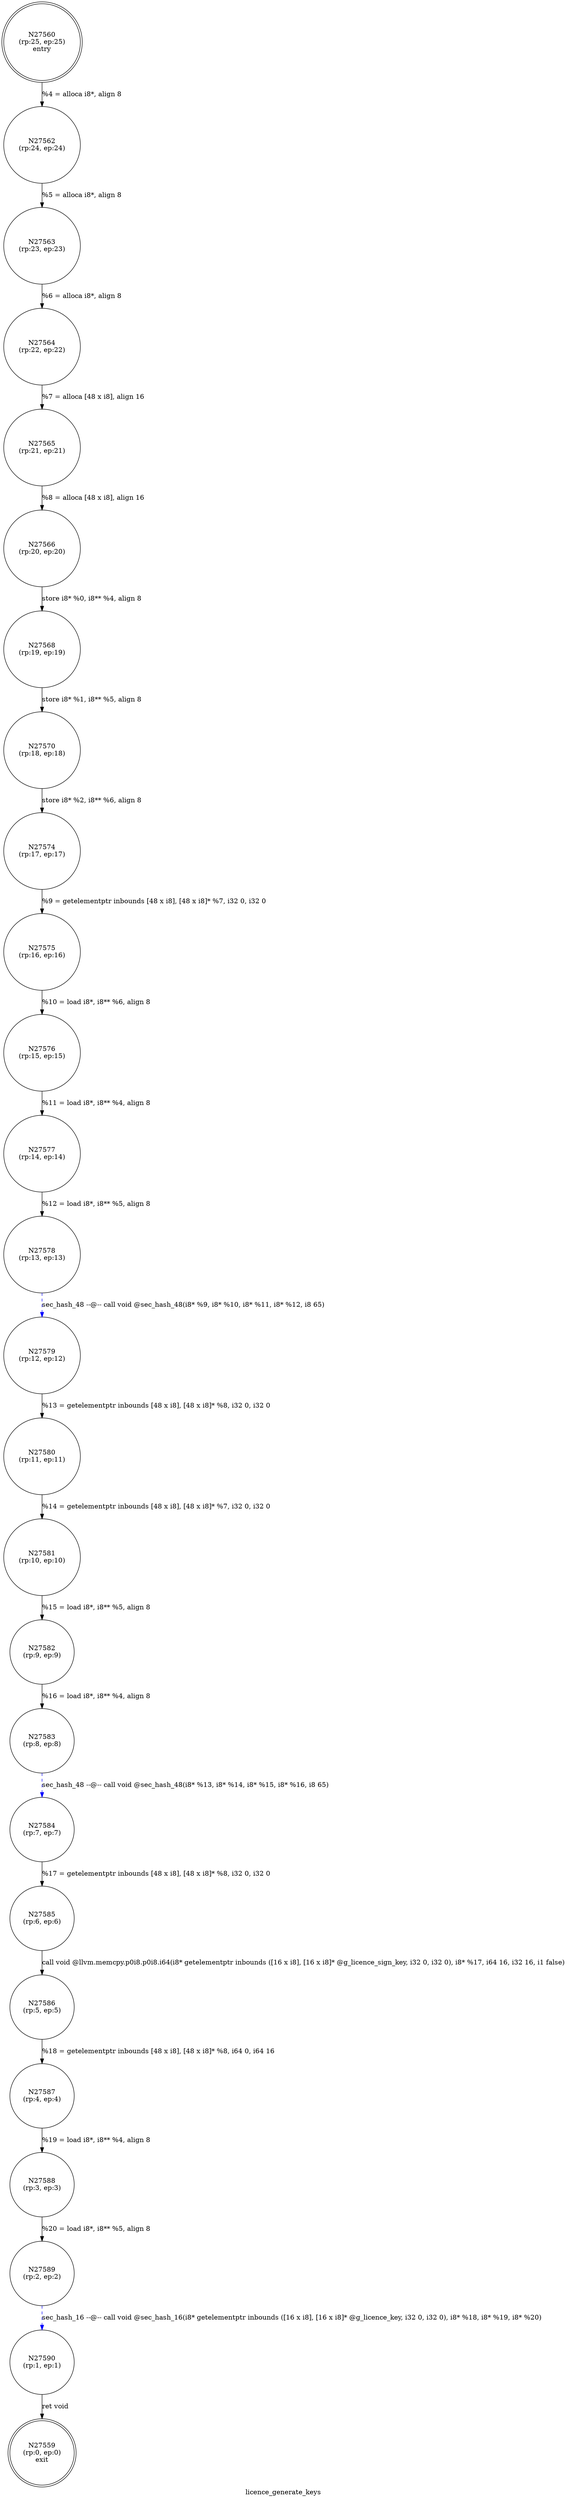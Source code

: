 digraph licence_generate_keys {
label="licence_generate_keys"
27559 [label="N27559\n(rp:0, ep:0)\nexit", shape="doublecircle"]
27560 [label="N27560\n(rp:25, ep:25)\nentry", shape="doublecircle"]
27560 -> 27562 [label="%4 = alloca i8*, align 8"]
27562 [label="N27562\n(rp:24, ep:24)", shape="circle"]
27562 -> 27563 [label="%5 = alloca i8*, align 8"]
27563 [label="N27563\n(rp:23, ep:23)", shape="circle"]
27563 -> 27564 [label="%6 = alloca i8*, align 8"]
27564 [label="N27564\n(rp:22, ep:22)", shape="circle"]
27564 -> 27565 [label="%7 = alloca [48 x i8], align 16"]
27565 [label="N27565\n(rp:21, ep:21)", shape="circle"]
27565 -> 27566 [label="%8 = alloca [48 x i8], align 16"]
27566 [label="N27566\n(rp:20, ep:20)", shape="circle"]
27566 -> 27568 [label="store i8* %0, i8** %4, align 8"]
27568 [label="N27568\n(rp:19, ep:19)", shape="circle"]
27568 -> 27570 [label="store i8* %1, i8** %5, align 8"]
27570 [label="N27570\n(rp:18, ep:18)", shape="circle"]
27570 -> 27574 [label="store i8* %2, i8** %6, align 8"]
27574 [label="N27574\n(rp:17, ep:17)", shape="circle"]
27574 -> 27575 [label="%9 = getelementptr inbounds [48 x i8], [48 x i8]* %7, i32 0, i32 0"]
27575 [label="N27575\n(rp:16, ep:16)", shape="circle"]
27575 -> 27576 [label="%10 = load i8*, i8** %6, align 8"]
27576 [label="N27576\n(rp:15, ep:15)", shape="circle"]
27576 -> 27577 [label="%11 = load i8*, i8** %4, align 8"]
27577 [label="N27577\n(rp:14, ep:14)", shape="circle"]
27577 -> 27578 [label="%12 = load i8*, i8** %5, align 8"]
27578 [label="N27578\n(rp:13, ep:13)", shape="circle"]
27578 -> 27579 [label="sec_hash_48 --@-- call void @sec_hash_48(i8* %9, i8* %10, i8* %11, i8* %12, i8 65)", style="dashed", color="blue"]
27579 [label="N27579\n(rp:12, ep:12)", shape="circle"]
27579 -> 27580 [label="%13 = getelementptr inbounds [48 x i8], [48 x i8]* %8, i32 0, i32 0"]
27580 [label="N27580\n(rp:11, ep:11)", shape="circle"]
27580 -> 27581 [label="%14 = getelementptr inbounds [48 x i8], [48 x i8]* %7, i32 0, i32 0"]
27581 [label="N27581\n(rp:10, ep:10)", shape="circle"]
27581 -> 27582 [label="%15 = load i8*, i8** %5, align 8"]
27582 [label="N27582\n(rp:9, ep:9)", shape="circle"]
27582 -> 27583 [label="%16 = load i8*, i8** %4, align 8"]
27583 [label="N27583\n(rp:8, ep:8)", shape="circle"]
27583 -> 27584 [label="sec_hash_48 --@-- call void @sec_hash_48(i8* %13, i8* %14, i8* %15, i8* %16, i8 65)", style="dashed", color="blue"]
27584 [label="N27584\n(rp:7, ep:7)", shape="circle"]
27584 -> 27585 [label="%17 = getelementptr inbounds [48 x i8], [48 x i8]* %8, i32 0, i32 0"]
27585 [label="N27585\n(rp:6, ep:6)", shape="circle"]
27585 -> 27586 [label="call void @llvm.memcpy.p0i8.p0i8.i64(i8* getelementptr inbounds ([16 x i8], [16 x i8]* @g_licence_sign_key, i32 0, i32 0), i8* %17, i64 16, i32 16, i1 false)"]
27586 [label="N27586\n(rp:5, ep:5)", shape="circle"]
27586 -> 27587 [label="%18 = getelementptr inbounds [48 x i8], [48 x i8]* %8, i64 0, i64 16"]
27587 [label="N27587\n(rp:4, ep:4)", shape="circle"]
27587 -> 27588 [label="%19 = load i8*, i8** %4, align 8"]
27588 [label="N27588\n(rp:3, ep:3)", shape="circle"]
27588 -> 27589 [label="%20 = load i8*, i8** %5, align 8"]
27589 [label="N27589\n(rp:2, ep:2)", shape="circle"]
27589 -> 27590 [label="sec_hash_16 --@-- call void @sec_hash_16(i8* getelementptr inbounds ([16 x i8], [16 x i8]* @g_licence_key, i32 0, i32 0), i8* %18, i8* %19, i8* %20)", style="dashed", color="blue"]
27590 [label="N27590\n(rp:1, ep:1)", shape="circle"]
27590 -> 27559 [label="ret void"]
}
